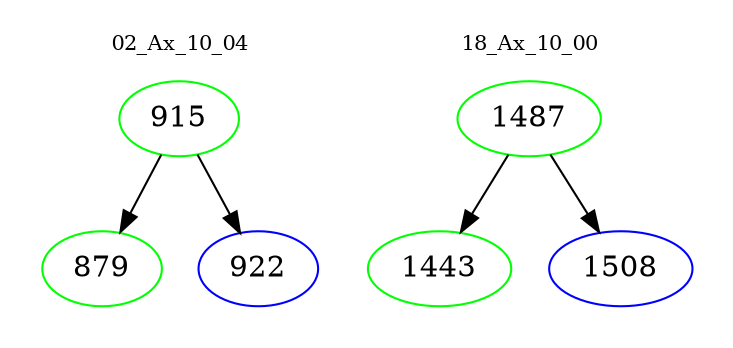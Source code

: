 digraph{
subgraph cluster_0 {
color = white
label = "02_Ax_10_04";
fontsize=10;
T0_915 [label="915", color="green"]
T0_915 -> T0_879 [color="black"]
T0_879 [label="879", color="green"]
T0_915 -> T0_922 [color="black"]
T0_922 [label="922", color="blue"]
}
subgraph cluster_1 {
color = white
label = "18_Ax_10_00";
fontsize=10;
T1_1487 [label="1487", color="green"]
T1_1487 -> T1_1443 [color="black"]
T1_1443 [label="1443", color="green"]
T1_1487 -> T1_1508 [color="black"]
T1_1508 [label="1508", color="blue"]
}
}
